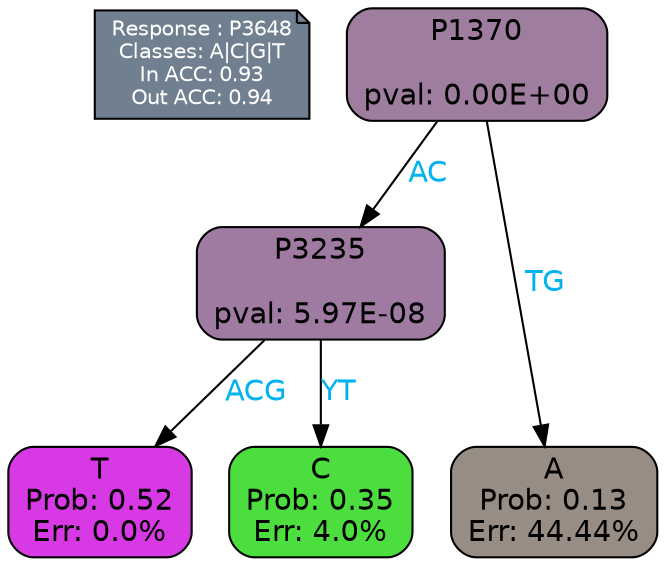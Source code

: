 digraph Tree {
node [shape=box, style="filled, rounded", color="black", fontname=helvetica] ;
graph [ranksep=equally, splines=polylines, bgcolor=transparent, dpi=600] ;
edge [fontname=helvetica] ;
LEGEND [label="Response : P3648
Classes: A|C|G|T
In ACC: 0.93
Out ACC: 0.94
",shape=note,align=left,style=filled,fillcolor="slategray",fontcolor="white",fontsize=10];1 [label="P1370

pval: 0.00E+00", fillcolor="#9e7d9e"] ;
2 [label="P3235

pval: 5.97E-08", fillcolor="#9f7ba2"] ;
3 [label="T
Prob: 0.52
Err: 0.0%", fillcolor="#d739e5"] ;
4 [label="C
Prob: 0.35
Err: 4.0%", fillcolor="#4cde3f"] ;
5 [label="A
Prob: 0.13
Err: 44.44%", fillcolor="#988d85"] ;
1 -> 2 [label="AC",fontcolor=deepskyblue2] ;
1 -> 5 [label="TG",fontcolor=deepskyblue2] ;
2 -> 3 [label="ACG",fontcolor=deepskyblue2] ;
2 -> 4 [label="YT",fontcolor=deepskyblue2] ;
{rank = same; 3;4;5;}{rank = same; LEGEND;1;}}